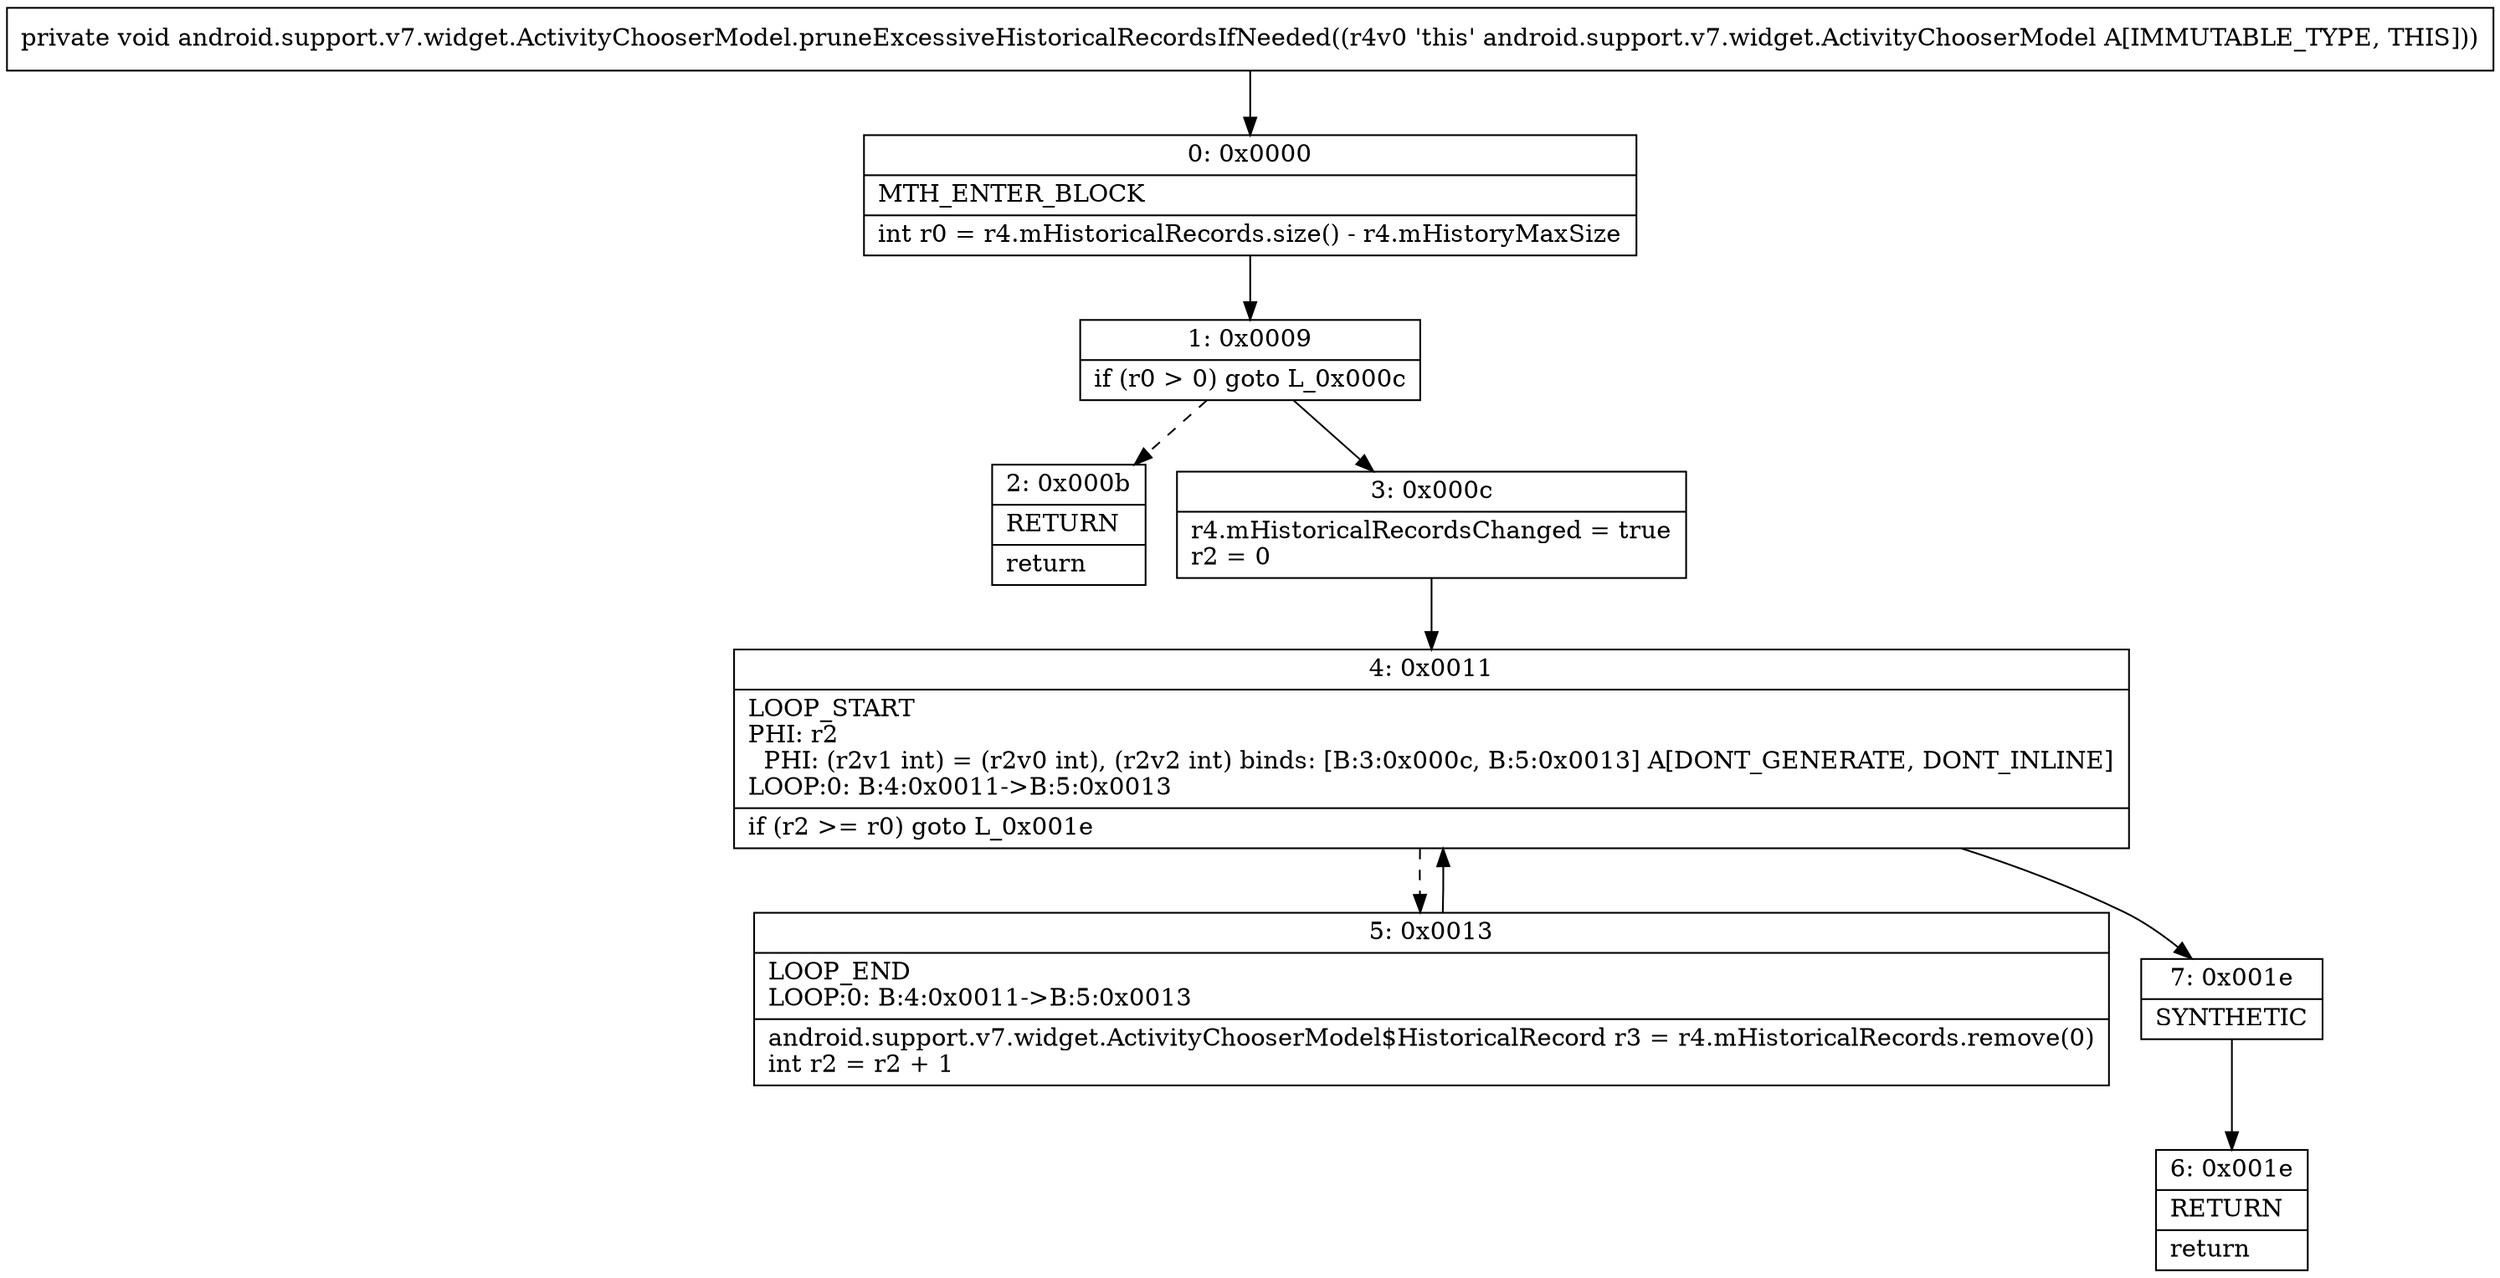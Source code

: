 digraph "CFG forandroid.support.v7.widget.ActivityChooserModel.pruneExcessiveHistoricalRecordsIfNeeded()V" {
Node_0 [shape=record,label="{0\:\ 0x0000|MTH_ENTER_BLOCK\l|int r0 = r4.mHistoricalRecords.size() \- r4.mHistoryMaxSize\l}"];
Node_1 [shape=record,label="{1\:\ 0x0009|if (r0 \> 0) goto L_0x000c\l}"];
Node_2 [shape=record,label="{2\:\ 0x000b|RETURN\l|return\l}"];
Node_3 [shape=record,label="{3\:\ 0x000c|r4.mHistoricalRecordsChanged = true\lr2 = 0\l}"];
Node_4 [shape=record,label="{4\:\ 0x0011|LOOP_START\lPHI: r2 \l  PHI: (r2v1 int) = (r2v0 int), (r2v2 int) binds: [B:3:0x000c, B:5:0x0013] A[DONT_GENERATE, DONT_INLINE]\lLOOP:0: B:4:0x0011\-\>B:5:0x0013\l|if (r2 \>= r0) goto L_0x001e\l}"];
Node_5 [shape=record,label="{5\:\ 0x0013|LOOP_END\lLOOP:0: B:4:0x0011\-\>B:5:0x0013\l|android.support.v7.widget.ActivityChooserModel$HistoricalRecord r3 = r4.mHistoricalRecords.remove(0)\lint r2 = r2 + 1\l}"];
Node_6 [shape=record,label="{6\:\ 0x001e|RETURN\l|return\l}"];
Node_7 [shape=record,label="{7\:\ 0x001e|SYNTHETIC\l}"];
MethodNode[shape=record,label="{private void android.support.v7.widget.ActivityChooserModel.pruneExcessiveHistoricalRecordsIfNeeded((r4v0 'this' android.support.v7.widget.ActivityChooserModel A[IMMUTABLE_TYPE, THIS])) }"];
MethodNode -> Node_0;
Node_0 -> Node_1;
Node_1 -> Node_2[style=dashed];
Node_1 -> Node_3;
Node_3 -> Node_4;
Node_4 -> Node_5[style=dashed];
Node_4 -> Node_7;
Node_5 -> Node_4;
Node_7 -> Node_6;
}

